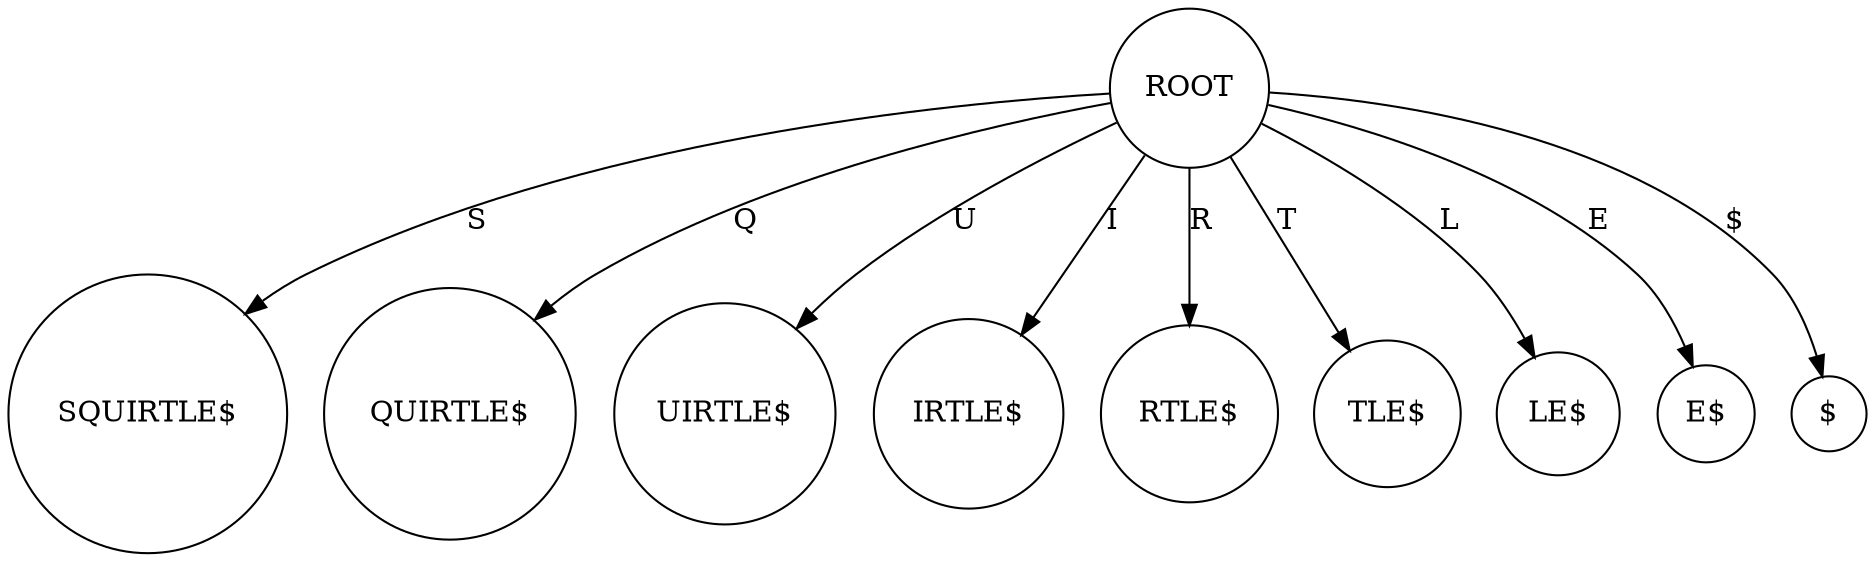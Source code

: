 digraph "Suffix tree" {
  node [shape=circle];
  0 [label="ROOT"];
  0 -> 1 [ label="S" ];
  0 -> 2 [ label="Q" ];
  0 -> 3 [ label="U" ];
  0 -> 4 [ label="I" ];
  0 -> 5 [ label="R" ];
  0 -> 6 [ label="T" ];
  0 -> 7 [ label="L" ];
  0 -> 8 [ label="E" ];
  0 -> 9 [ label="$" ];
  1 [label="SQUIRTLE$"];
  2 [label="QUIRTLE$"];
  3 [label="UIRTLE$"];
  4 [label="IRTLE$"];
  5 [label="RTLE$"];
  6 [label="TLE$"];
  7 [label="LE$"];
  8 [label="E$"];
  9 [label="$"];
}
